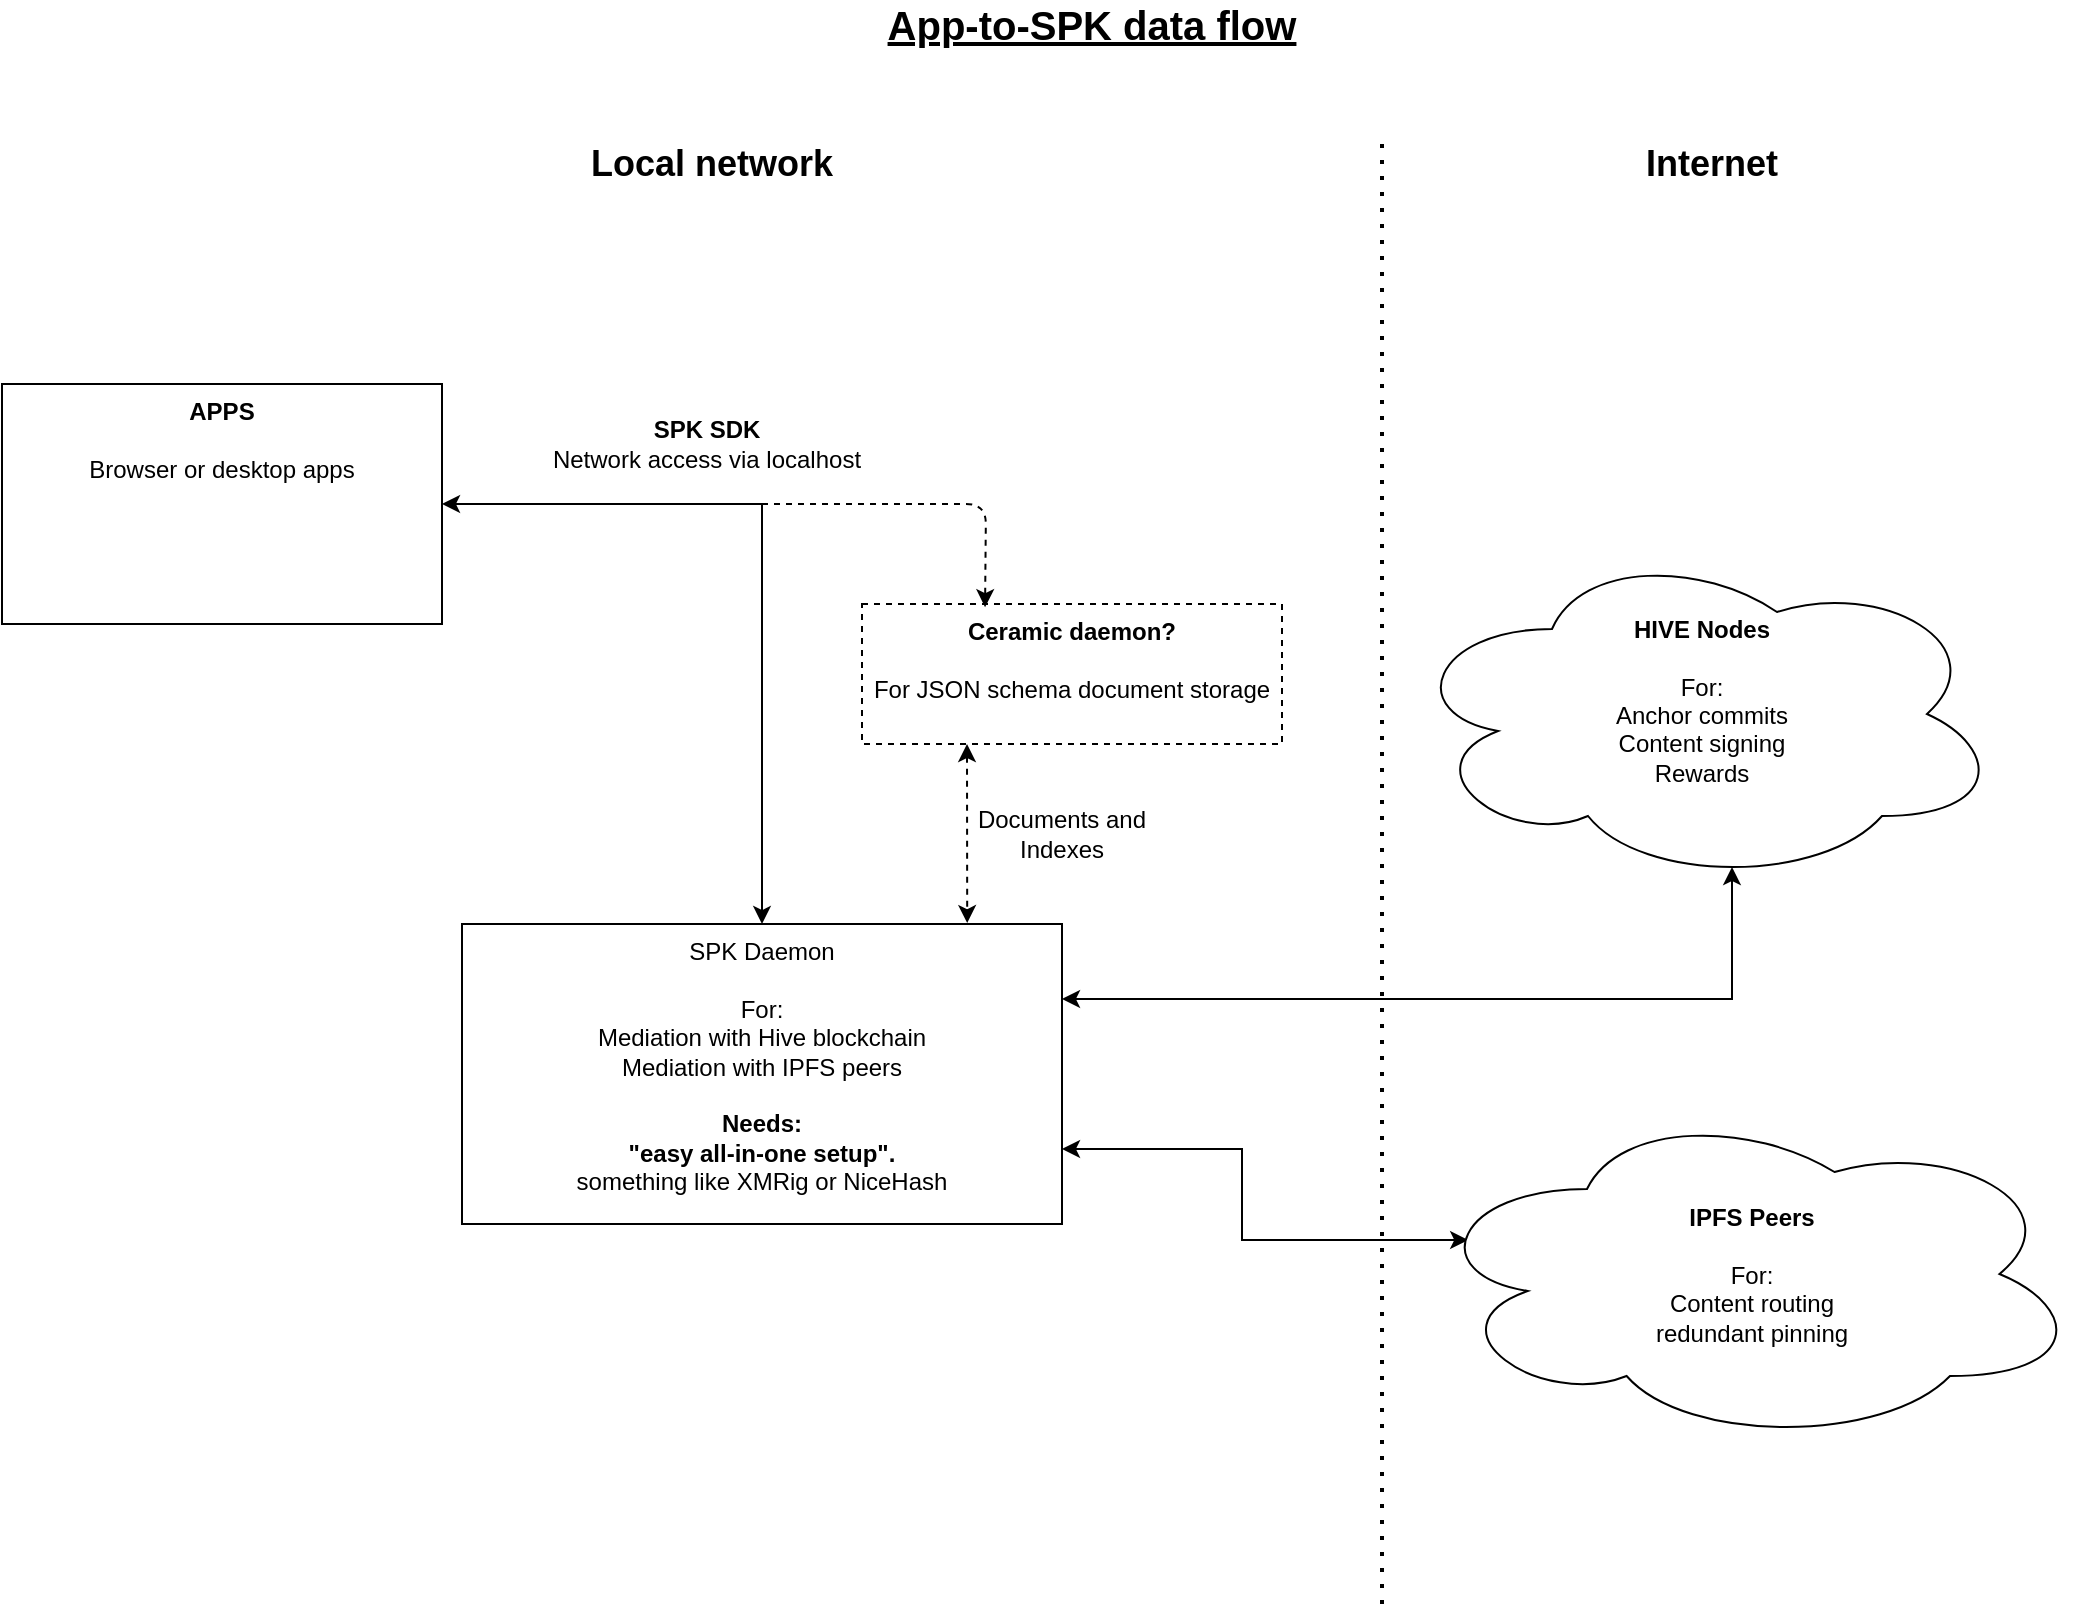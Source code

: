 <mxfile version="14.7.6" type="device"><diagram id="CJebt4wKHZP9VzKFrqQd" name="Page-1"><mxGraphModel dx="1422" dy="753" grid="1" gridSize="10" guides="1" tooltips="1" connect="1" arrows="1" fold="1" page="1" pageScale="1" pageWidth="3300" pageHeight="4681" math="0" shadow="0"><root><mxCell id="0"/><mxCell id="1" parent="0"/><mxCell id="zazkoszZewUC0aDnorRA-2" style="edgeStyle=orthogonalEdgeStyle;rounded=0;orthogonalLoop=1;jettySize=auto;html=1;exitX=1;exitY=0.25;exitDx=0;exitDy=0;entryX=0.55;entryY=0.95;entryDx=0;entryDy=0;entryPerimeter=0;startArrow=classic;startFill=1;" edge="1" parent="1" source="zazkoszZewUC0aDnorRA-1" target="zazkoszZewUC0aDnorRA-3"><mxGeometry relative="1" as="geometry"><mxPoint x="1590" y="420" as="targetPoint"/></mxGeometry></mxCell><mxCell id="zazkoszZewUC0aDnorRA-5" style="edgeStyle=orthogonalEdgeStyle;rounded=0;orthogonalLoop=1;jettySize=auto;html=1;exitX=1;exitY=0.75;exitDx=0;exitDy=0;entryX=0.07;entryY=0.4;entryDx=0;entryDy=0;entryPerimeter=0;startArrow=classic;startFill=1;" edge="1" parent="1" source="zazkoszZewUC0aDnorRA-1" target="zazkoszZewUC0aDnorRA-4"><mxGeometry relative="1" as="geometry"/></mxCell><mxCell id="zazkoszZewUC0aDnorRA-1" value="SPK Daemon&lt;br&gt;&lt;br&gt;For:&lt;br&gt;Mediation with Hive blockchain&lt;br&gt;Mediation with IPFS peers&lt;br&gt;&lt;br&gt;&lt;b&gt;Needs:&lt;br&gt;&quot;easy all-in-one setup&quot;.&lt;/b&gt;&lt;br&gt;something like XMRig or NiceHash" style="rounded=0;whiteSpace=wrap;html=1;verticalAlign=top;" vertex="1" parent="1"><mxGeometry x="1040" y="510" width="300" height="150" as="geometry"/></mxCell><mxCell id="zazkoszZewUC0aDnorRA-3" value="&lt;br&gt;&lt;br&gt;&lt;b&gt;HIVE Nodes&lt;/b&gt;&lt;br&gt;&lt;br&gt;For:&lt;br&gt;Anchor commits&lt;br&gt;Content signing&lt;br&gt;Rewards" style="ellipse;shape=cloud;whiteSpace=wrap;html=1;verticalAlign=top;" vertex="1" parent="1"><mxGeometry x="1510" y="320" width="300" height="170" as="geometry"/></mxCell><mxCell id="zazkoszZewUC0aDnorRA-4" value="&lt;br&gt;&lt;br&gt;&lt;br&gt;&lt;b&gt;IPFS Peers&lt;/b&gt;&lt;br&gt;&lt;br&gt;For:&lt;br&gt;Content routing&lt;br&gt;redundant pinning" style="ellipse;shape=cloud;whiteSpace=wrap;html=1;verticalAlign=top;" vertex="1" parent="1"><mxGeometry x="1520" y="600" width="330" height="170" as="geometry"/></mxCell><mxCell id="zazkoszZewUC0aDnorRA-7" style="edgeStyle=orthogonalEdgeStyle;rounded=0;orthogonalLoop=1;jettySize=auto;html=1;exitX=1;exitY=0.5;exitDx=0;exitDy=0;entryX=0.5;entryY=0;entryDx=0;entryDy=0;startArrow=classic;startFill=1;" edge="1" parent="1" source="zazkoszZewUC0aDnorRA-6" target="zazkoszZewUC0aDnorRA-1"><mxGeometry relative="1" as="geometry"/></mxCell><mxCell id="zazkoszZewUC0aDnorRA-8" value="&lt;b&gt;SPK SDK&lt;/b&gt;&lt;br style=&quot;font-size: 12px&quot;&gt;Network access via localhost" style="edgeLabel;html=1;align=center;verticalAlign=middle;resizable=0;points=[];fontSize=12;" vertex="1" connectable="0" parent="zazkoszZewUC0aDnorRA-7"><mxGeometry x="-0.587" y="-1" relative="1" as="geometry"><mxPoint x="55" y="-31" as="offset"/></mxGeometry></mxCell><mxCell id="zazkoszZewUC0aDnorRA-6" value="&lt;b&gt;APPS&lt;/b&gt;&lt;br&gt;&lt;br&gt;Browser or desktop apps" style="rounded=0;whiteSpace=wrap;html=1;verticalAlign=top;" vertex="1" parent="1"><mxGeometry x="810" y="240" width="220" height="120" as="geometry"/></mxCell><mxCell id="zazkoszZewUC0aDnorRA-15" value="&lt;b&gt;Ceramic daemon?&lt;/b&gt;&lt;br&gt;&lt;br&gt;For JSON schema document storage" style="rounded=0;whiteSpace=wrap;html=1;verticalAlign=top;dashed=1;" vertex="1" parent="1"><mxGeometry x="1240" y="350" width="210" height="70" as="geometry"/></mxCell><mxCell id="zazkoszZewUC0aDnorRA-16" value="" style="endArrow=classic;html=1;entryX=0.293;entryY=0.023;entryDx=0;entryDy=0;entryPerimeter=0;dashed=1;" edge="1" parent="1" target="zazkoszZewUC0aDnorRA-15"><mxGeometry width="50" height="50" relative="1" as="geometry"><mxPoint x="1190" y="300" as="sourcePoint"/><mxPoint x="1310" y="300" as="targetPoint"/><Array as="points"><mxPoint x="1302" y="300"/></Array></mxGeometry></mxCell><mxCell id="zazkoszZewUC0aDnorRA-17" value="" style="endArrow=classic;html=1;dashed=1;exitX=0.25;exitY=1;exitDx=0;exitDy=0;entryX=0.842;entryY=-0.003;entryDx=0;entryDy=0;entryPerimeter=0;startArrow=classic;startFill=1;" edge="1" parent="1" source="zazkoszZewUC0aDnorRA-15" target="zazkoszZewUC0aDnorRA-1"><mxGeometry width="50" height="50" relative="1" as="geometry"><mxPoint x="1250" y="490" as="sourcePoint"/><mxPoint x="1295" y="507" as="targetPoint"/></mxGeometry></mxCell><mxCell id="zazkoszZewUC0aDnorRA-18" value="Documents and Indexes" style="text;html=1;strokeColor=none;fillColor=none;align=center;verticalAlign=middle;whiteSpace=wrap;rounded=0;dashed=1;" vertex="1" parent="1"><mxGeometry x="1290" y="460" width="100" height="10" as="geometry"/></mxCell><mxCell id="zazkoszZewUC0aDnorRA-19" value="" style="endArrow=none;dashed=1;html=1;dashPattern=1 3;strokeWidth=2;" edge="1" parent="1"><mxGeometry width="50" height="50" relative="1" as="geometry"><mxPoint x="1500" y="850" as="sourcePoint"/><mxPoint x="1500" y="120" as="targetPoint"/></mxGeometry></mxCell><mxCell id="zazkoszZewUC0aDnorRA-20" value="App-to-SPK data flow" style="text;html=1;strokeColor=none;fillColor=none;align=center;verticalAlign=middle;whiteSpace=wrap;rounded=0;dashed=1;fontStyle=5;fontSize=20;" vertex="1" parent="1"><mxGeometry x="1170" y="50" width="370" height="20" as="geometry"/></mxCell><mxCell id="zazkoszZewUC0aDnorRA-21" value="Local network" style="text;html=1;strokeColor=none;fillColor=none;align=center;verticalAlign=middle;whiteSpace=wrap;rounded=0;dashed=1;fontSize=18;fontStyle=1" vertex="1" parent="1"><mxGeometry x="1060" y="120" width="210" height="20" as="geometry"/></mxCell><mxCell id="zazkoszZewUC0aDnorRA-22" value="Internet" style="text;html=1;strokeColor=none;fillColor=none;align=center;verticalAlign=middle;whiteSpace=wrap;rounded=0;dashed=1;fontSize=18;fontStyle=1" vertex="1" parent="1"><mxGeometry x="1560" y="120" width="210" height="20" as="geometry"/></mxCell></root></mxGraphModel></diagram></mxfile>